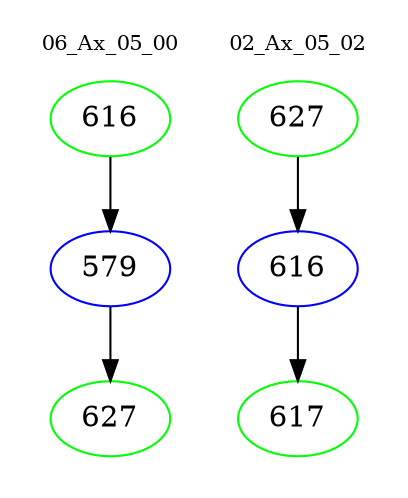 digraph{
subgraph cluster_0 {
color = white
label = "06_Ax_05_00";
fontsize=10;
T0_616 [label="616", color="green"]
T0_616 -> T0_579 [color="black"]
T0_579 [label="579", color="blue"]
T0_579 -> T0_627 [color="black"]
T0_627 [label="627", color="green"]
}
subgraph cluster_1 {
color = white
label = "02_Ax_05_02";
fontsize=10;
T1_627 [label="627", color="green"]
T1_627 -> T1_616 [color="black"]
T1_616 [label="616", color="blue"]
T1_616 -> T1_617 [color="black"]
T1_617 [label="617", color="green"]
}
}
